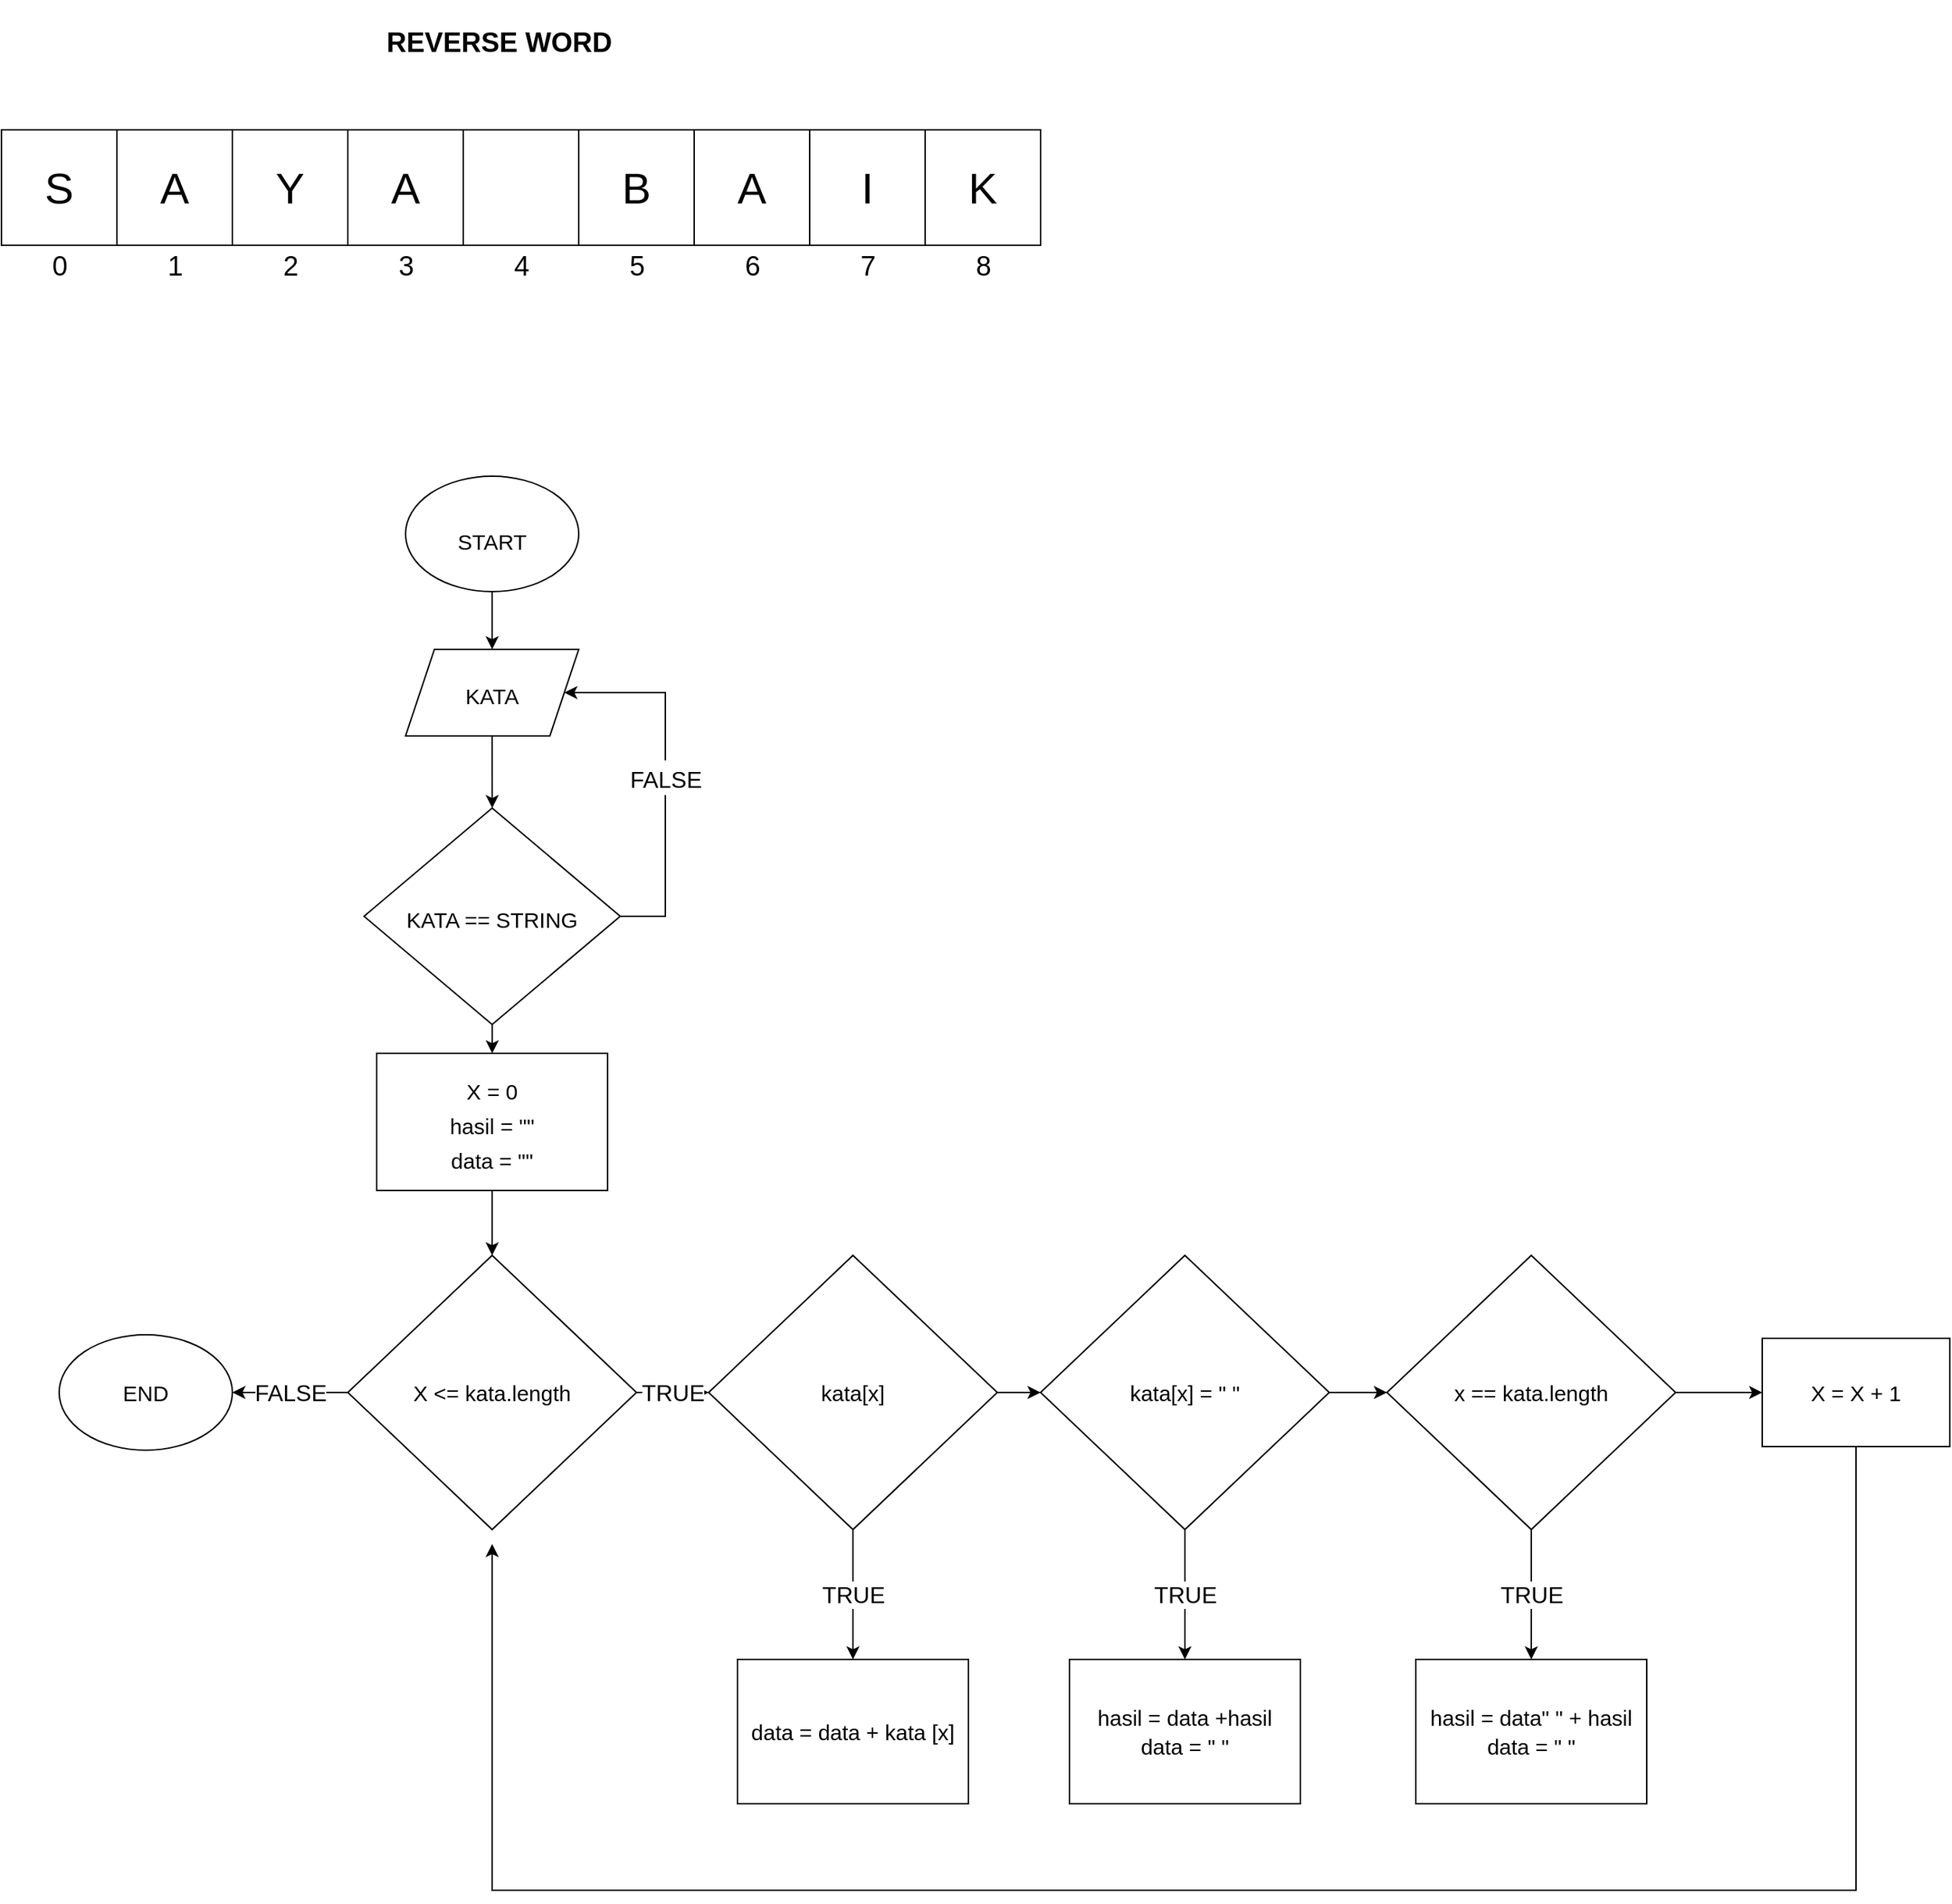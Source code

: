 <mxfile>
    <diagram id="HiOYTpqn_F2Zf0L1R3Lh" name="Page-1">
        <mxGraphModel dx="1440" dy="2268" grid="1" gridSize="10" guides="1" tooltips="1" connect="1" arrows="1" fold="1" page="1" pageScale="1" pageWidth="850" pageHeight="1100" math="0" shadow="0">
            <root>
                <mxCell id="0"/>
                <mxCell id="1" parent="0"/>
                <mxCell id="lgdDy0MD_aRJBfnyM6td-1" value="&lt;b&gt;&lt;font style=&quot;font-size: 19px&quot;&gt;REVERSE WORD&lt;/font&gt;&lt;/b&gt;" style="text;html=1;strokeColor=none;fillColor=none;align=center;verticalAlign=middle;whiteSpace=wrap;rounded=0;fontSize=13;" parent="1" vertex="1">
                    <mxGeometry x="2420" y="40" width="270" height="60" as="geometry"/>
                </mxCell>
                <mxCell id="lgdDy0MD_aRJBfnyM6td-2" value="&lt;font style=&quot;font-size: 30px&quot;&gt;S&lt;/font&gt;" style="whiteSpace=wrap;html=1;aspect=fixed;fontSize=30;" parent="1" vertex="1">
                    <mxGeometry x="2210" y="130" width="80" height="80" as="geometry"/>
                </mxCell>
                <mxCell id="lgdDy0MD_aRJBfnyM6td-3" value="0" style="text;html=1;align=center;verticalAlign=middle;resizable=0;points=[];autosize=1;strokeColor=none;fillColor=none;fontSize=19;" parent="1" vertex="1">
                    <mxGeometry x="2235" y="210" width="30" height="30" as="geometry"/>
                </mxCell>
                <mxCell id="lgdDy0MD_aRJBfnyM6td-4" value="&lt;font style=&quot;font-size: 30px&quot;&gt;A&lt;/font&gt;" style="whiteSpace=wrap;html=1;aspect=fixed;fontSize=30;" parent="1" vertex="1">
                    <mxGeometry x="2290" y="130" width="80" height="80" as="geometry"/>
                </mxCell>
                <mxCell id="lgdDy0MD_aRJBfnyM6td-5" value="1" style="text;html=1;align=center;verticalAlign=middle;resizable=0;points=[];autosize=1;strokeColor=none;fillColor=none;fontSize=19;" parent="1" vertex="1">
                    <mxGeometry x="2315" y="210" width="30" height="30" as="geometry"/>
                </mxCell>
                <mxCell id="lgdDy0MD_aRJBfnyM6td-6" value="Y" style="whiteSpace=wrap;html=1;aspect=fixed;fontSize=30;" parent="1" vertex="1">
                    <mxGeometry x="2370" y="130" width="80" height="80" as="geometry"/>
                </mxCell>
                <mxCell id="lgdDy0MD_aRJBfnyM6td-7" value="2" style="text;html=1;align=center;verticalAlign=middle;resizable=0;points=[];autosize=1;strokeColor=none;fillColor=none;fontSize=19;" parent="1" vertex="1">
                    <mxGeometry x="2395" y="210" width="30" height="30" as="geometry"/>
                </mxCell>
                <mxCell id="lgdDy0MD_aRJBfnyM6td-8" value="A" style="whiteSpace=wrap;html=1;aspect=fixed;fontSize=30;" parent="1" vertex="1">
                    <mxGeometry x="2450" y="130" width="80" height="80" as="geometry"/>
                </mxCell>
                <mxCell id="lgdDy0MD_aRJBfnyM6td-9" value="3" style="text;html=1;align=center;verticalAlign=middle;resizable=0;points=[];autosize=1;strokeColor=none;fillColor=none;fontSize=19;" parent="1" vertex="1">
                    <mxGeometry x="2475" y="210" width="30" height="30" as="geometry"/>
                </mxCell>
                <mxCell id="lgdDy0MD_aRJBfnyM6td-10" value="" style="whiteSpace=wrap;html=1;aspect=fixed;fontSize=30;" parent="1" vertex="1">
                    <mxGeometry x="2530" y="130" width="80" height="80" as="geometry"/>
                </mxCell>
                <mxCell id="lgdDy0MD_aRJBfnyM6td-11" value="4" style="text;html=1;align=center;verticalAlign=middle;resizable=0;points=[];autosize=1;strokeColor=none;fillColor=none;fontSize=19;" parent="1" vertex="1">
                    <mxGeometry x="2555" y="210" width="30" height="30" as="geometry"/>
                </mxCell>
                <mxCell id="lgdDy0MD_aRJBfnyM6td-12" value="B" style="whiteSpace=wrap;html=1;aspect=fixed;fontSize=30;" parent="1" vertex="1">
                    <mxGeometry x="2610" y="130" width="80" height="80" as="geometry"/>
                </mxCell>
                <mxCell id="lgdDy0MD_aRJBfnyM6td-13" value="5" style="text;html=1;align=center;verticalAlign=middle;resizable=0;points=[];autosize=1;strokeColor=none;fillColor=none;fontSize=19;" parent="1" vertex="1">
                    <mxGeometry x="2635" y="210" width="30" height="30" as="geometry"/>
                </mxCell>
                <mxCell id="lgdDy0MD_aRJBfnyM6td-14" value="A" style="whiteSpace=wrap;html=1;aspect=fixed;fontSize=30;" parent="1" vertex="1">
                    <mxGeometry x="2690" y="130" width="80" height="80" as="geometry"/>
                </mxCell>
                <mxCell id="lgdDy0MD_aRJBfnyM6td-15" value="6" style="text;html=1;align=center;verticalAlign=middle;resizable=0;points=[];autosize=1;strokeColor=none;fillColor=none;fontSize=19;" parent="1" vertex="1">
                    <mxGeometry x="2715" y="210" width="30" height="30" as="geometry"/>
                </mxCell>
                <mxCell id="lgdDy0MD_aRJBfnyM6td-16" value="I" style="whiteSpace=wrap;html=1;aspect=fixed;fontSize=30;" parent="1" vertex="1">
                    <mxGeometry x="2770" y="130" width="80" height="80" as="geometry"/>
                </mxCell>
                <mxCell id="lgdDy0MD_aRJBfnyM6td-17" value="7" style="text;html=1;align=center;verticalAlign=middle;resizable=0;points=[];autosize=1;strokeColor=none;fillColor=none;fontSize=19;" parent="1" vertex="1">
                    <mxGeometry x="2795" y="210" width="30" height="30" as="geometry"/>
                </mxCell>
                <mxCell id="lgdDy0MD_aRJBfnyM6td-18" value="K" style="whiteSpace=wrap;html=1;aspect=fixed;fontSize=30;" parent="1" vertex="1">
                    <mxGeometry x="2850" y="130" width="80" height="80" as="geometry"/>
                </mxCell>
                <mxCell id="lgdDy0MD_aRJBfnyM6td-19" value="8" style="text;html=1;align=center;verticalAlign=middle;resizable=0;points=[];autosize=1;strokeColor=none;fillColor=none;fontSize=19;" parent="1" vertex="1">
                    <mxGeometry x="2875" y="210" width="30" height="30" as="geometry"/>
                </mxCell>
                <mxCell id="lgdDy0MD_aRJBfnyM6td-20" value="" style="edgeStyle=orthogonalEdgeStyle;rounded=0;orthogonalLoop=1;jettySize=auto;html=1;fontSize=20;" parent="1" source="lgdDy0MD_aRJBfnyM6td-21" target="lgdDy0MD_aRJBfnyM6td-23" edge="1">
                    <mxGeometry relative="1" as="geometry"/>
                </mxCell>
                <mxCell id="lgdDy0MD_aRJBfnyM6td-21" value="&lt;font style=&quot;font-size: 15px&quot;&gt;START&lt;/font&gt;" style="ellipse;whiteSpace=wrap;html=1;fontSize=30;" parent="1" vertex="1">
                    <mxGeometry x="2490" y="370" width="120" height="80" as="geometry"/>
                </mxCell>
                <mxCell id="lgdDy0MD_aRJBfnyM6td-22" value="" style="edgeStyle=orthogonalEdgeStyle;rounded=0;orthogonalLoop=1;jettySize=auto;html=1;fontSize=20;" parent="1" source="lgdDy0MD_aRJBfnyM6td-23" target="lgdDy0MD_aRJBfnyM6td-26" edge="1">
                    <mxGeometry relative="1" as="geometry"/>
                </mxCell>
                <mxCell id="lgdDy0MD_aRJBfnyM6td-23" value="&lt;font style=&quot;font-size: 15px&quot;&gt;KATA&lt;/font&gt;" style="shape=parallelogram;perimeter=parallelogramPerimeter;whiteSpace=wrap;html=1;fixedSize=1;fontSize=20;" parent="1" vertex="1">
                    <mxGeometry x="2490" y="490" width="120" height="60" as="geometry"/>
                </mxCell>
                <mxCell id="lgdDy0MD_aRJBfnyM6td-24" value="" style="edgeStyle=orthogonalEdgeStyle;rounded=0;orthogonalLoop=1;jettySize=auto;html=1;fontSize=20;" parent="1" source="lgdDy0MD_aRJBfnyM6td-26" target="lgdDy0MD_aRJBfnyM6td-28" edge="1">
                    <mxGeometry relative="1" as="geometry"/>
                </mxCell>
                <mxCell id="lgdDy0MD_aRJBfnyM6td-25" value="&lt;font style=&quot;font-size: 16px&quot;&gt;FALSE&lt;/font&gt;" style="edgeStyle=orthogonalEdgeStyle;rounded=0;orthogonalLoop=1;jettySize=auto;html=1;exitX=1;exitY=0.5;exitDx=0;exitDy=0;fontSize=20;entryX=1;entryY=0.5;entryDx=0;entryDy=0;" parent="1" source="lgdDy0MD_aRJBfnyM6td-26" target="lgdDy0MD_aRJBfnyM6td-23" edge="1">
                    <mxGeometry relative="1" as="geometry">
                        <mxPoint x="2710" y="490" as="targetPoint"/>
                        <Array as="points">
                            <mxPoint x="2670" y="675"/>
                            <mxPoint x="2670" y="520"/>
                        </Array>
                    </mxGeometry>
                </mxCell>
                <mxCell id="lgdDy0MD_aRJBfnyM6td-26" value="&lt;font style=&quot;font-size: 15px&quot;&gt;KATA == STRING&lt;/font&gt;" style="rhombus;whiteSpace=wrap;html=1;fontSize=20;" parent="1" vertex="1">
                    <mxGeometry x="2461.25" y="600" width="177.5" height="150" as="geometry"/>
                </mxCell>
                <mxCell id="lgdDy0MD_aRJBfnyM6td-27" value="" style="edgeStyle=orthogonalEdgeStyle;rounded=0;orthogonalLoop=1;jettySize=auto;html=1;" parent="1" source="lgdDy0MD_aRJBfnyM6td-28" target="lgdDy0MD_aRJBfnyM6td-31" edge="1">
                    <mxGeometry relative="1" as="geometry"/>
                </mxCell>
                <mxCell id="lgdDy0MD_aRJBfnyM6td-28" value="&lt;font style=&quot;font-size: 15px&quot;&gt;X = 0&lt;br&gt;hasil = &quot;&quot;&lt;br&gt;data = &quot;&quot;&lt;/font&gt;" style="rounded=0;whiteSpace=wrap;html=1;fontSize=20;" parent="1" vertex="1">
                    <mxGeometry x="2470" y="770" width="160" height="95" as="geometry"/>
                </mxCell>
                <mxCell id="lgdDy0MD_aRJBfnyM6td-29" value="TRUE" style="edgeStyle=orthogonalEdgeStyle;rounded=0;orthogonalLoop=1;jettySize=auto;html=1;fontSize=16;" parent="1" source="lgdDy0MD_aRJBfnyM6td-31" target="lgdDy0MD_aRJBfnyM6td-34" edge="1">
                    <mxGeometry relative="1" as="geometry"/>
                </mxCell>
                <mxCell id="lgdDy0MD_aRJBfnyM6td-30" value="FALSE" style="edgeStyle=orthogonalEdgeStyle;rounded=0;orthogonalLoop=1;jettySize=auto;html=1;fontSize=16;" parent="1" source="lgdDy0MD_aRJBfnyM6td-31" target="lgdDy0MD_aRJBfnyM6td-43" edge="1">
                    <mxGeometry relative="1" as="geometry"/>
                </mxCell>
                <mxCell id="lgdDy0MD_aRJBfnyM6td-31" value="&lt;font style=&quot;font-size: 15px&quot;&gt;X &amp;lt;= kata.length&lt;/font&gt;" style="rhombus;whiteSpace=wrap;html=1;fontSize=16;" parent="1" vertex="1">
                    <mxGeometry x="2450" y="910" width="200" height="190" as="geometry"/>
                </mxCell>
                <mxCell id="lgdDy0MD_aRJBfnyM6td-32" value="" style="edgeStyle=orthogonalEdgeStyle;rounded=0;orthogonalLoop=1;jettySize=auto;html=1;fontSize=16;" parent="1" source="lgdDy0MD_aRJBfnyM6td-34" target="lgdDy0MD_aRJBfnyM6td-37" edge="1">
                    <mxGeometry relative="1" as="geometry"/>
                </mxCell>
                <mxCell id="lgdDy0MD_aRJBfnyM6td-33" value="TRUE" style="edgeStyle=orthogonalEdgeStyle;rounded=0;orthogonalLoop=1;jettySize=auto;html=1;fontSize=16;" parent="1" source="lgdDy0MD_aRJBfnyM6td-34" target="lgdDy0MD_aRJBfnyM6td-44" edge="1">
                    <mxGeometry relative="1" as="geometry"/>
                </mxCell>
                <mxCell id="lgdDy0MD_aRJBfnyM6td-34" value="&lt;font style=&quot;font-size: 15px&quot;&gt;kata[x]&lt;/font&gt;" style="rhombus;whiteSpace=wrap;html=1;fontSize=16;" parent="1" vertex="1">
                    <mxGeometry x="2700" y="910" width="200" height="190" as="geometry"/>
                </mxCell>
                <mxCell id="lgdDy0MD_aRJBfnyM6td-35" value="" style="edgeStyle=orthogonalEdgeStyle;rounded=0;orthogonalLoop=1;jettySize=auto;html=1;fontSize=16;" parent="1" source="lgdDy0MD_aRJBfnyM6td-37" target="lgdDy0MD_aRJBfnyM6td-40" edge="1">
                    <mxGeometry relative="1" as="geometry"/>
                </mxCell>
                <mxCell id="lgdDy0MD_aRJBfnyM6td-36" value="TRUE" style="edgeStyle=orthogonalEdgeStyle;rounded=0;orthogonalLoop=1;jettySize=auto;html=1;fontSize=16;" parent="1" source="lgdDy0MD_aRJBfnyM6td-37" target="lgdDy0MD_aRJBfnyM6td-45" edge="1">
                    <mxGeometry relative="1" as="geometry"/>
                </mxCell>
                <mxCell id="lgdDy0MD_aRJBfnyM6td-37" value="&lt;font style=&quot;font-size: 15px&quot;&gt;kata[x] = &quot; &quot;&lt;/font&gt;" style="rhombus;whiteSpace=wrap;html=1;fontSize=16;" parent="1" vertex="1">
                    <mxGeometry x="2930" y="910" width="200" height="190" as="geometry"/>
                </mxCell>
                <mxCell id="lgdDy0MD_aRJBfnyM6td-38" value="" style="edgeStyle=orthogonalEdgeStyle;rounded=0;orthogonalLoop=1;jettySize=auto;html=1;fontSize=16;" parent="1" source="lgdDy0MD_aRJBfnyM6td-40" target="lgdDy0MD_aRJBfnyM6td-42" edge="1">
                    <mxGeometry relative="1" as="geometry"/>
                </mxCell>
                <mxCell id="lgdDy0MD_aRJBfnyM6td-39" value="TRUE" style="edgeStyle=orthogonalEdgeStyle;rounded=0;orthogonalLoop=1;jettySize=auto;html=1;fontSize=16;" parent="1" source="lgdDy0MD_aRJBfnyM6td-40" target="lgdDy0MD_aRJBfnyM6td-46" edge="1">
                    <mxGeometry relative="1" as="geometry"/>
                </mxCell>
                <mxCell id="lgdDy0MD_aRJBfnyM6td-40" value="&lt;font style=&quot;font-size: 15px&quot;&gt;x == kata.length&lt;/font&gt;" style="rhombus;whiteSpace=wrap;html=1;fontSize=16;" parent="1" vertex="1">
                    <mxGeometry x="3170" y="910" width="200" height="190" as="geometry"/>
                </mxCell>
                <mxCell id="lgdDy0MD_aRJBfnyM6td-41" style="edgeStyle=orthogonalEdgeStyle;rounded=0;orthogonalLoop=1;jettySize=auto;html=1;exitX=0.5;exitY=1;exitDx=0;exitDy=0;fontSize=16;" parent="1" source="lgdDy0MD_aRJBfnyM6td-42" edge="1">
                    <mxGeometry relative="1" as="geometry">
                        <mxPoint x="2550" y="1110" as="targetPoint"/>
                        <Array as="points">
                            <mxPoint x="3495" y="1350"/>
                            <mxPoint x="2550" y="1350"/>
                        </Array>
                    </mxGeometry>
                </mxCell>
                <mxCell id="lgdDy0MD_aRJBfnyM6td-42" value="&lt;font style=&quot;font-size: 15px&quot;&gt;X = X + 1&lt;/font&gt;" style="rounded=0;whiteSpace=wrap;html=1;fontSize=16;" parent="1" vertex="1">
                    <mxGeometry x="3430" y="967.5" width="130" height="75" as="geometry"/>
                </mxCell>
                <mxCell id="lgdDy0MD_aRJBfnyM6td-43" value="&lt;font style=&quot;font-size: 15px&quot;&gt;END&lt;/font&gt;" style="ellipse;whiteSpace=wrap;html=1;fontSize=16;" parent="1" vertex="1">
                    <mxGeometry x="2250" y="965" width="120" height="80" as="geometry"/>
                </mxCell>
                <mxCell id="lgdDy0MD_aRJBfnyM6td-44" value="&lt;font style=&quot;font-size: 15px&quot;&gt;data = data + kata [x]&lt;/font&gt;" style="rounded=0;whiteSpace=wrap;html=1;fontSize=16;" parent="1" vertex="1">
                    <mxGeometry x="2720" y="1190" width="160" height="100" as="geometry"/>
                </mxCell>
                <mxCell id="lgdDy0MD_aRJBfnyM6td-45" value="&lt;font style=&quot;font-size: 15px&quot;&gt;hasil = data +hasil&lt;br&gt;data = &quot; &quot;&lt;/font&gt;" style="rounded=0;whiteSpace=wrap;html=1;fontSize=16;" parent="1" vertex="1">
                    <mxGeometry x="2950" y="1190" width="160" height="100" as="geometry"/>
                </mxCell>
                <mxCell id="lgdDy0MD_aRJBfnyM6td-46" value="&lt;font style=&quot;font-size: 15px&quot;&gt;hasil = data&quot; &quot; + hasil data = &quot; &quot;&lt;/font&gt;" style="rounded=0;whiteSpace=wrap;html=1;fontSize=16;" parent="1" vertex="1">
                    <mxGeometry x="3190" y="1190" width="160" height="100" as="geometry"/>
                </mxCell>
            </root>
        </mxGraphModel>
    </diagram>
</mxfile>